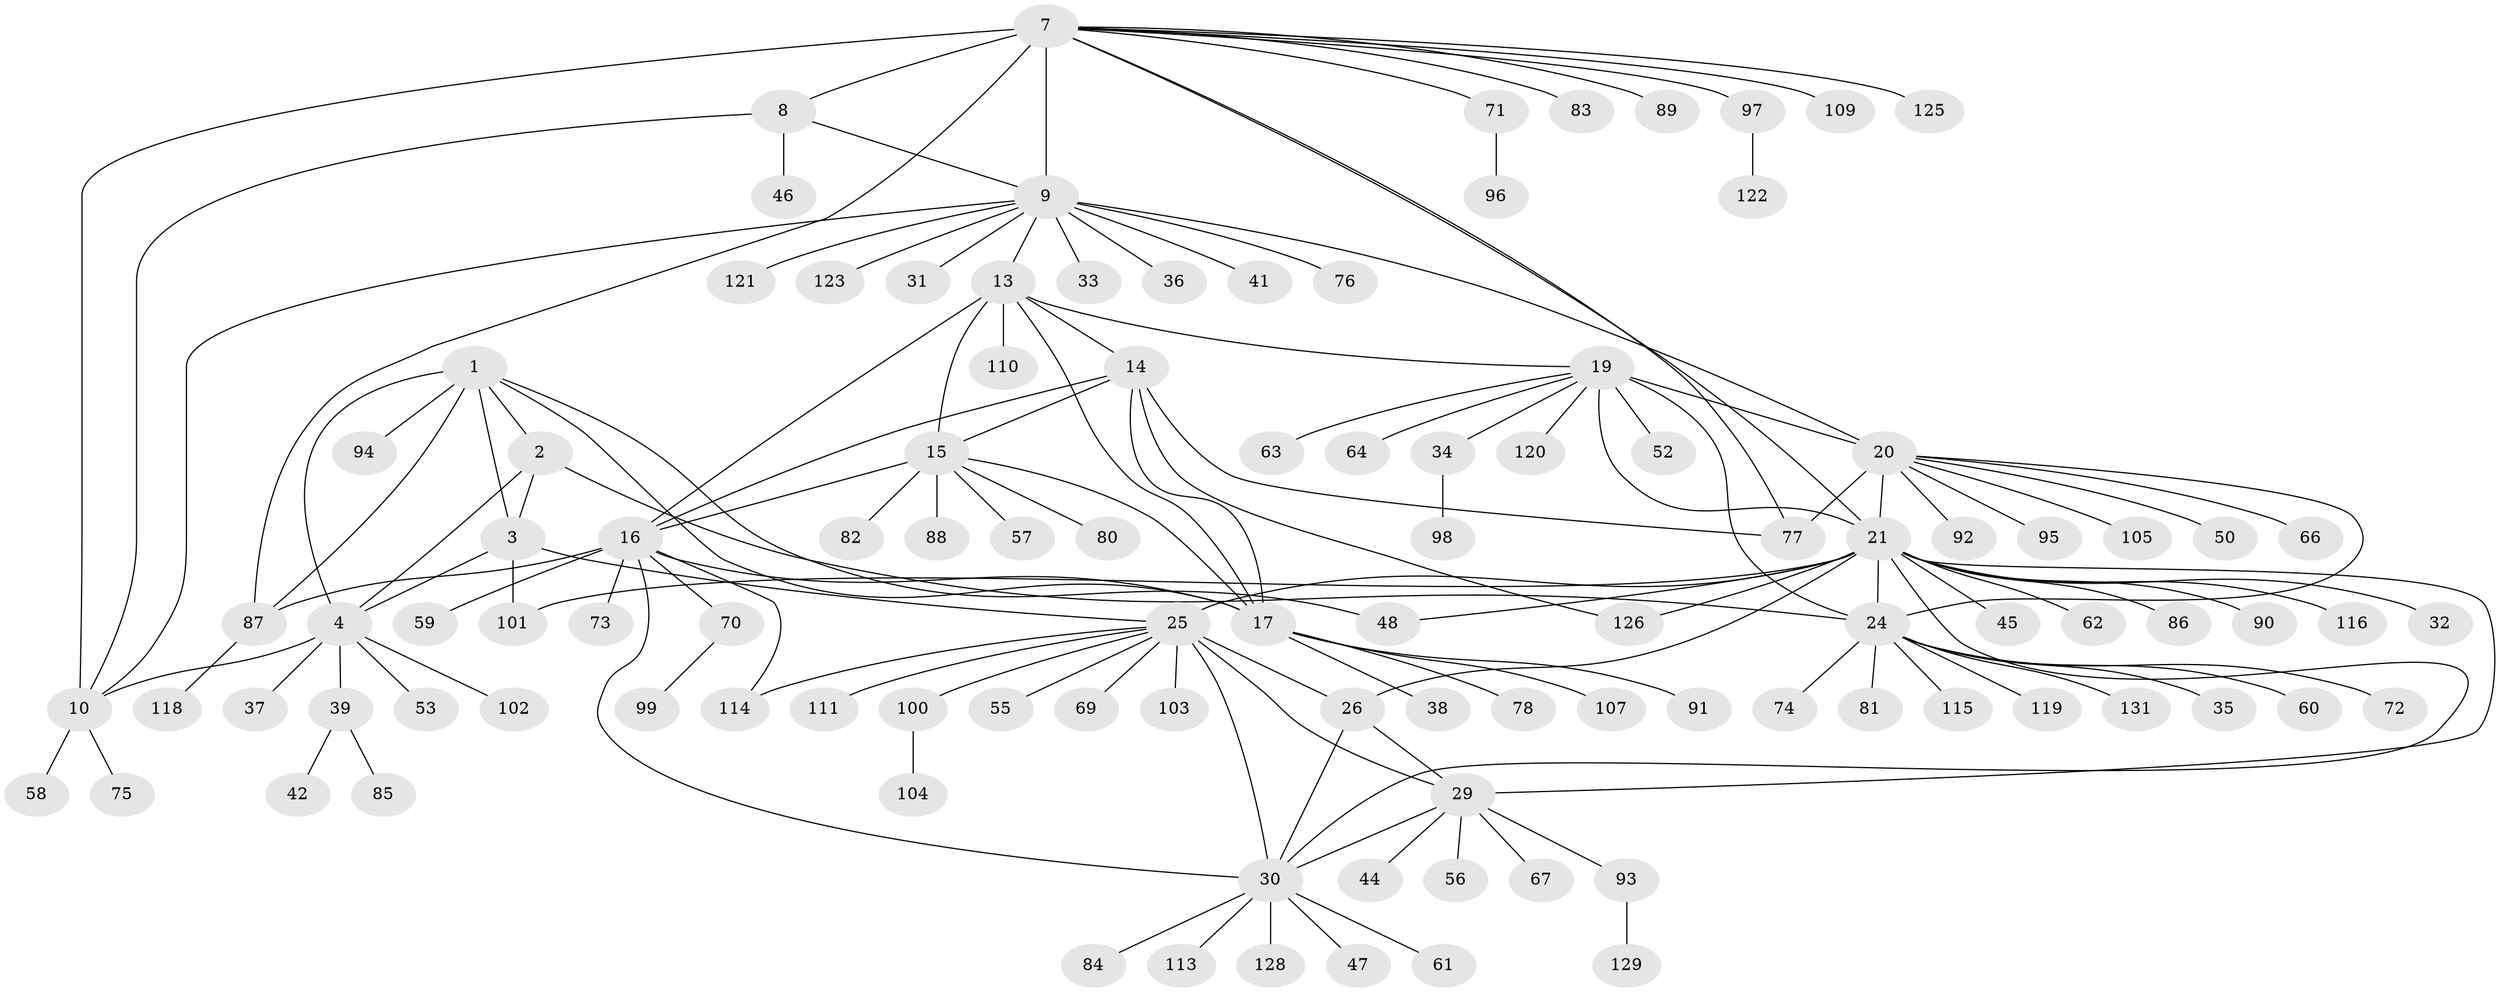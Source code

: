 // original degree distribution, {10: 0.06015037593984962, 7: 0.05263157894736842, 5: 0.015037593984962405, 8: 0.007518796992481203, 12: 0.03007518796992481, 9: 0.015037593984962405, 6: 0.03007518796992481, 15: 0.007518796992481203, 11: 0.007518796992481203, 1: 0.6390977443609023, 2: 0.09022556390977443, 4: 0.015037593984962405, 3: 0.03007518796992481}
// Generated by graph-tools (version 1.1) at 2025/11/02/27/25 16:11:37]
// undirected, 107 vertices, 141 edges
graph export_dot {
graph [start="1"]
  node [color=gray90,style=filled];
  1 [super="+79"];
  2 [super="+65"];
  3 [super="+6"];
  4 [super="+5"];
  7 [super="+12"];
  8 [super="+108"];
  9 [super="+11"];
  10 [super="+133"];
  13 [super="+40"];
  14 [super="+106"];
  15 [super="+49"];
  16 [super="+18"];
  17 [super="+43"];
  19 [super="+23"];
  20 [super="+22"];
  21 [super="+27"];
  24 [super="+54"];
  25 [super="+28"];
  26 [super="+51"];
  29 [super="+130"];
  30;
  31;
  32;
  33;
  34;
  35;
  36 [super="+124"];
  37;
  38;
  39 [super="+68"];
  41;
  42;
  44;
  45;
  46;
  47;
  48;
  50;
  52;
  53;
  55;
  56;
  57;
  58;
  59;
  60;
  61;
  62;
  63;
  64;
  66;
  67;
  69;
  70;
  71;
  72;
  73;
  74;
  75;
  76;
  77;
  78 [super="+112"];
  80;
  81;
  82;
  83;
  84;
  85;
  86;
  87 [super="+117"];
  88;
  89;
  90;
  91;
  92;
  93 [super="+127"];
  94;
  95;
  96;
  97;
  98;
  99;
  100 [super="+132"];
  101;
  102;
  103;
  104;
  105;
  107;
  109;
  110;
  111;
  113;
  114;
  115;
  116;
  118;
  119;
  120;
  121;
  122;
  123;
  125;
  126;
  128;
  129;
  131;
  1 -- 2;
  1 -- 3 [weight=2];
  1 -- 4 [weight=2];
  1 -- 17;
  1 -- 48;
  1 -- 94;
  1 -- 87;
  2 -- 3 [weight=2];
  2 -- 4 [weight=2];
  2 -- 24;
  3 -- 4 [weight=4];
  3 -- 101;
  3 -- 25;
  4 -- 10;
  4 -- 39;
  4 -- 37;
  4 -- 102;
  4 -- 53;
  7 -- 8 [weight=2];
  7 -- 9 [weight=4];
  7 -- 10 [weight=2];
  7 -- 71;
  7 -- 77;
  7 -- 83;
  7 -- 89;
  7 -- 97;
  7 -- 109;
  7 -- 125;
  7 -- 87;
  7 -- 21;
  8 -- 9 [weight=2];
  8 -- 10;
  8 -- 46;
  9 -- 10 [weight=2];
  9 -- 13;
  9 -- 31;
  9 -- 33;
  9 -- 36;
  9 -- 41;
  9 -- 76;
  9 -- 20;
  9 -- 121;
  9 -- 123;
  10 -- 58;
  10 -- 75;
  13 -- 14;
  13 -- 15;
  13 -- 16 [weight=2];
  13 -- 17;
  13 -- 19;
  13 -- 110;
  14 -- 15;
  14 -- 16 [weight=2];
  14 -- 17;
  14 -- 126;
  14 -- 77;
  15 -- 16 [weight=2];
  15 -- 17;
  15 -- 57;
  15 -- 80;
  15 -- 82;
  15 -- 88;
  16 -- 17 [weight=2];
  16 -- 59;
  16 -- 70;
  16 -- 73;
  16 -- 114;
  16 -- 87;
  16 -- 30;
  17 -- 38;
  17 -- 91;
  17 -- 107;
  17 -- 78;
  19 -- 20 [weight=4];
  19 -- 21 [weight=2];
  19 -- 24 [weight=2];
  19 -- 34;
  19 -- 63;
  19 -- 64;
  19 -- 120;
  19 -- 52;
  20 -- 21 [weight=2];
  20 -- 24 [weight=2];
  20 -- 77;
  20 -- 92;
  20 -- 95;
  20 -- 105;
  20 -- 50;
  20 -- 66;
  21 -- 24;
  21 -- 48;
  21 -- 62;
  21 -- 86;
  21 -- 116;
  21 -- 32;
  21 -- 101;
  21 -- 90;
  21 -- 45;
  21 -- 30;
  21 -- 25 [weight=2];
  21 -- 26;
  21 -- 29;
  21 -- 126;
  24 -- 35;
  24 -- 60;
  24 -- 72;
  24 -- 74;
  24 -- 81;
  24 -- 115;
  24 -- 119;
  24 -- 131;
  25 -- 26 [weight=2];
  25 -- 29 [weight=2];
  25 -- 30 [weight=2];
  25 -- 55;
  25 -- 69;
  25 -- 100;
  25 -- 103;
  25 -- 111;
  25 -- 114;
  26 -- 29;
  26 -- 30;
  29 -- 30;
  29 -- 44;
  29 -- 56;
  29 -- 67;
  29 -- 93;
  30 -- 47;
  30 -- 61;
  30 -- 84;
  30 -- 113;
  30 -- 128;
  34 -- 98;
  39 -- 42;
  39 -- 85;
  70 -- 99;
  71 -- 96;
  87 -- 118;
  93 -- 129;
  97 -- 122;
  100 -- 104;
}
